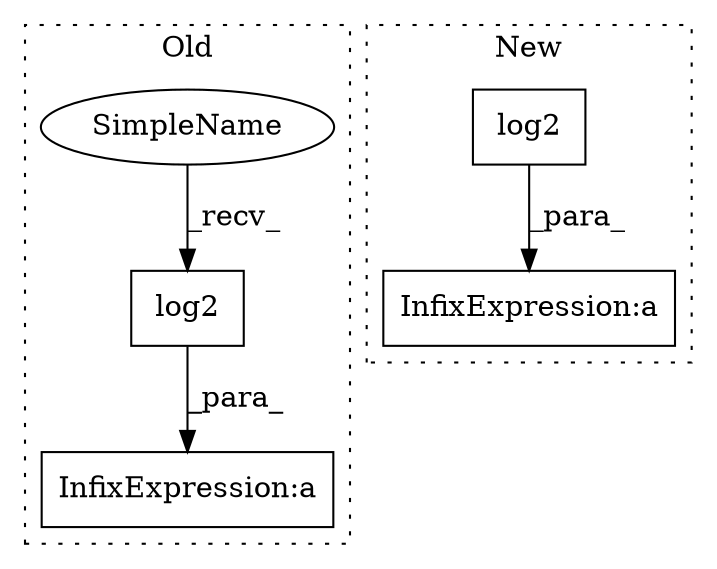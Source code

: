 digraph G {
subgraph cluster0 {
3 [label="log2" a="32" s="6905,6924" l="5,1" shape="box"];
4 [label="InfixExpression:a" a="27" s="7157" l="3" shape="box"];
5 [label="SimpleName" a="42" s="6899" l="5" shape="ellipse"];
label = "Old";
style="dotted";
}
subgraph cluster1 {
1 [label="log2" a="32" s="5957,5972" l="5,1" shape="box"];
2 [label="InfixExpression:a" a="27" s="5937" l="3" shape="box"];
label = "New";
style="dotted";
}
1 -> 2 [label="_para_"];
3 -> 4 [label="_para_"];
5 -> 3 [label="_recv_"];
}